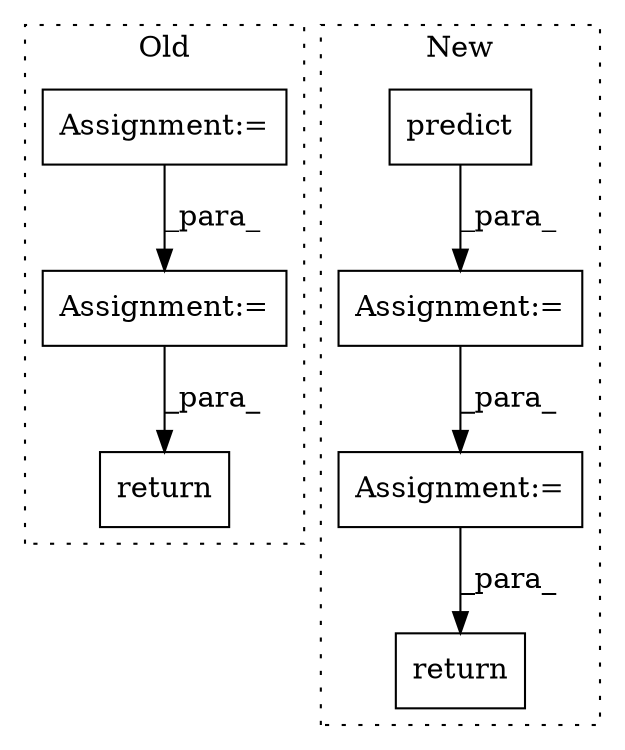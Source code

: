 digraph G {
subgraph cluster0 {
1 [label="return" a="41" s="8715" l="7" shape="box"];
4 [label="Assignment:=" a="7" s="8517" l="1" shape="box"];
6 [label="Assignment:=" a="7" s="8198" l="1" shape="box"];
label = "Old";
style="dotted";
}
subgraph cluster1 {
2 [label="predict" a="32" s="9508,9529" l="8,1" shape="box"];
3 [label="return" a="41" s="9558" l="20" shape="box"];
5 [label="Assignment:=" a="7" s="9487" l="1" shape="box"];
7 [label="Assignment:=" a="7" s="9668" l="30" shape="box"];
label = "New";
style="dotted";
}
2 -> 5 [label="_para_"];
4 -> 1 [label="_para_"];
5 -> 7 [label="_para_"];
6 -> 4 [label="_para_"];
7 -> 3 [label="_para_"];
}